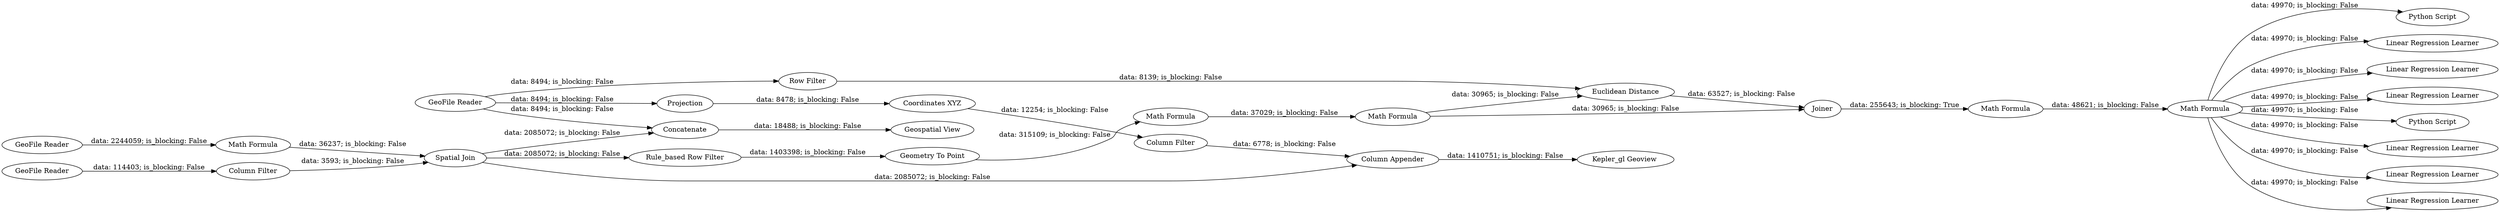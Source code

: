 digraph {
	"3764002158445448209_16" [label=Projection]
	"3764002158445448209_6" [label="Rule_based Row Filter"]
	"3764002158445448209_22" [label="Math Formula"]
	"3764002158445448209_15" [label="Geospatial View"]
	"3764002158445448209_18" [label="Column Filter"]
	"3764002158445448209_9" [label="Math Formula"]
	"3764002158445448209_8" [label="Math Formula"]
	"3764002158445448209_21" [label="Math Formula"]
	"3764002158445448209_11" [label="Row Filter"]
	"3764002158445448209_29" [label="Python Script"]
	"3764002158445448209_27" [label="Linear Regression Learner"]
	"3764002158445448209_20" [label="Kepler_gl Geoview "]
	"3764002158445448209_24" [label="Linear Regression Learner"]
	"3764002158445448209_3" [label="GeoFile Reader"]
	"3764002158445448209_19" [label="Column Appender"]
	"3764002158445448209_12" [label="Euclidean Distance"]
	"3764002158445448209_14" [label=Concatenate]
	"3764002158445448209_17" [label="Coordinates XYZ"]
	"3764002158445448209_7" [label="Geometry To Point"]
	"3764002158445448209_2" [label="Math Formula"]
	"3764002158445448209_5" [label="Spatial Join"]
	"3764002158445448209_28" [label="Linear Regression Learner"]
	"3764002158445448209_30" [label="Python Script"]
	"3764002158445448209_4" [label="Column Filter"]
	"3764002158445448209_26" [label="Linear Regression Learner"]
	"3764002158445448209_13" [label=Joiner]
	"3764002158445448209_10" [label="GeoFile Reader"]
	"3764002158445448209_23" [label="Linear Regression Learner"]
	"3764002158445448209_25" [label="Linear Regression Learner"]
	"3764002158445448209_1" [label="GeoFile Reader"]
	"3764002158445448209_4" -> "3764002158445448209_5" [label="data: 3593; is_blocking: False"]
	"3764002158445448209_7" -> "3764002158445448209_8" [label="data: 315109; is_blocking: False"]
	"3764002158445448209_8" -> "3764002158445448209_9" [label="data: 37029; is_blocking: False"]
	"3764002158445448209_22" -> "3764002158445448209_25" [label="data: 49970; is_blocking: False"]
	"3764002158445448209_6" -> "3764002158445448209_7" [label="data: 1403398; is_blocking: False"]
	"3764002158445448209_22" -> "3764002158445448209_27" [label="data: 49970; is_blocking: False"]
	"3764002158445448209_22" -> "3764002158445448209_26" [label="data: 49970; is_blocking: False"]
	"3764002158445448209_19" -> "3764002158445448209_20" [label="data: 1410751; is_blocking: False"]
	"3764002158445448209_2" -> "3764002158445448209_5" [label="data: 36237; is_blocking: False"]
	"3764002158445448209_5" -> "3764002158445448209_6" [label="data: 2085072; is_blocking: False"]
	"3764002158445448209_22" -> "3764002158445448209_30" [label="data: 49970; is_blocking: False"]
	"3764002158445448209_17" -> "3764002158445448209_18" [label="data: 12254; is_blocking: False"]
	"3764002158445448209_13" -> "3764002158445448209_21" [label="data: 255643; is_blocking: True"]
	"3764002158445448209_16" -> "3764002158445448209_17" [label="data: 8478; is_blocking: False"]
	"3764002158445448209_3" -> "3764002158445448209_4" [label="data: 114403; is_blocking: False"]
	"3764002158445448209_12" -> "3764002158445448209_13" [label="data: 63527; is_blocking: False"]
	"3764002158445448209_22" -> "3764002158445448209_28" [label="data: 49970; is_blocking: False"]
	"3764002158445448209_5" -> "3764002158445448209_19" [label="data: 2085072; is_blocking: False"]
	"3764002158445448209_10" -> "3764002158445448209_14" [label="data: 8494; is_blocking: False"]
	"3764002158445448209_10" -> "3764002158445448209_16" [label="data: 8494; is_blocking: False"]
	"3764002158445448209_11" -> "3764002158445448209_12" [label="data: 8139; is_blocking: False"]
	"3764002158445448209_10" -> "3764002158445448209_11" [label="data: 8494; is_blocking: False"]
	"3764002158445448209_21" -> "3764002158445448209_22" [label="data: 48621; is_blocking: False"]
	"3764002158445448209_22" -> "3764002158445448209_23" [label="data: 49970; is_blocking: False"]
	"3764002158445448209_9" -> "3764002158445448209_12" [label="data: 30965; is_blocking: False"]
	"3764002158445448209_9" -> "3764002158445448209_13" [label="data: 30965; is_blocking: False"]
	"3764002158445448209_1" -> "3764002158445448209_2" [label="data: 2244059; is_blocking: False"]
	"3764002158445448209_22" -> "3764002158445448209_29" [label="data: 49970; is_blocking: False"]
	"3764002158445448209_14" -> "3764002158445448209_15" [label="data: 18488; is_blocking: False"]
	"3764002158445448209_18" -> "3764002158445448209_19" [label="data: 6778; is_blocking: False"]
	"3764002158445448209_22" -> "3764002158445448209_24" [label="data: 49970; is_blocking: False"]
	"3764002158445448209_5" -> "3764002158445448209_14" [label="data: 2085072; is_blocking: False"]
	rankdir=LR
}
